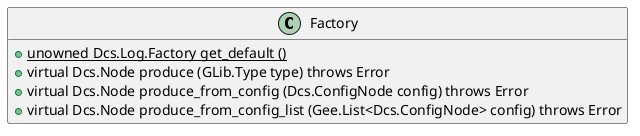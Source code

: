 /'
 '  UML include file for Log.Factory class
 '/

@startuml

hide class fields

class Factory {
    +{static} unowned Dcs.Log.Factory get_default ()
    +virtual Dcs.Node produce (GLib.Type type) throws Error
    +virtual Dcs.Node produce_from_config (Dcs.ConfigNode config) throws Error
    +virtual Dcs.Node produce_from_config_list (Gee.List<Dcs.ConfigNode> config) throws Error
}

@enduml
